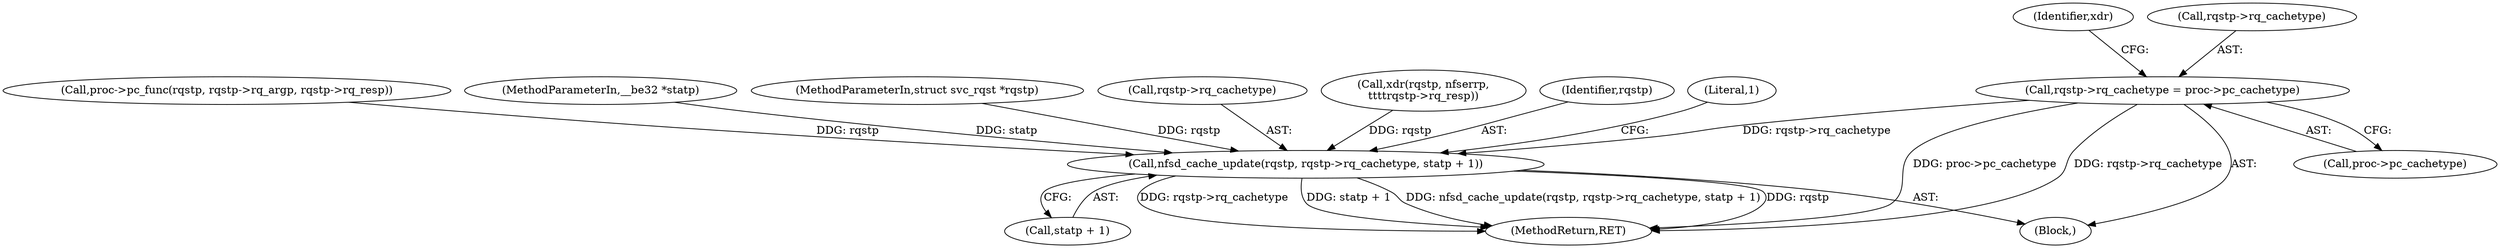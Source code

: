 digraph "0_linux_e6838a29ecb484c97e4efef9429643b9851fba6e@pointer" {
"1000146" [label="(Call,rqstp->rq_cachetype = proc->pc_cachetype)"];
"1000317" [label="(Call,nfsd_cache_update(rqstp, rqstp->rq_cachetype, statp + 1))"];
"1000317" [label="(Call,nfsd_cache_update(rqstp, rqstp->rq_cachetype, statp + 1))"];
"1000322" [label="(Call,statp + 1)"];
"1000150" [label="(Call,proc->pc_cachetype)"];
"1000326" [label="(Literal,1)"];
"1000233" [label="(Call,proc->pc_func(rqstp, rqstp->rq_argp, rqstp->rq_resp))"];
"1000111" [label="(MethodParameterIn,__be32 *statp)"];
"1000110" [label="(MethodParameterIn,struct svc_rqst *rqstp)"];
"1000154" [label="(Identifier,xdr)"];
"1000327" [label="(MethodReturn,RET)"];
"1000146" [label="(Call,rqstp->rq_cachetype = proc->pc_cachetype)"];
"1000147" [label="(Call,rqstp->rq_cachetype)"];
"1000319" [label="(Call,rqstp->rq_cachetype)"];
"1000298" [label="(Call,xdr(rqstp, nfserrp,\n\t\t\t\trqstp->rq_resp))"];
"1000318" [label="(Identifier,rqstp)"];
"1000112" [label="(Block,)"];
"1000146" -> "1000112"  [label="AST: "];
"1000146" -> "1000150"  [label="CFG: "];
"1000147" -> "1000146"  [label="AST: "];
"1000150" -> "1000146"  [label="AST: "];
"1000154" -> "1000146"  [label="CFG: "];
"1000146" -> "1000327"  [label="DDG: proc->pc_cachetype"];
"1000146" -> "1000327"  [label="DDG: rqstp->rq_cachetype"];
"1000146" -> "1000317"  [label="DDG: rqstp->rq_cachetype"];
"1000317" -> "1000112"  [label="AST: "];
"1000317" -> "1000322"  [label="CFG: "];
"1000318" -> "1000317"  [label="AST: "];
"1000319" -> "1000317"  [label="AST: "];
"1000322" -> "1000317"  [label="AST: "];
"1000326" -> "1000317"  [label="CFG: "];
"1000317" -> "1000327"  [label="DDG: rqstp"];
"1000317" -> "1000327"  [label="DDG: rqstp->rq_cachetype"];
"1000317" -> "1000327"  [label="DDG: statp + 1"];
"1000317" -> "1000327"  [label="DDG: nfsd_cache_update(rqstp, rqstp->rq_cachetype, statp + 1)"];
"1000298" -> "1000317"  [label="DDG: rqstp"];
"1000233" -> "1000317"  [label="DDG: rqstp"];
"1000110" -> "1000317"  [label="DDG: rqstp"];
"1000111" -> "1000317"  [label="DDG: statp"];
}
